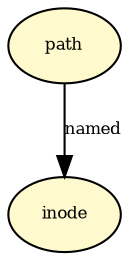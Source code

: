 digraph RGL__DirectedAdjacencyGraph {path[fontsize = 8,label = "path",shape = ellipse, fillcolor="#fffacd", style = filled]

inode[fontsize = 8,label = "inode",shape = ellipse, fillcolor="#fffacd", style = filled]

path -> inode[fontsize = 8,label = "named"]

}